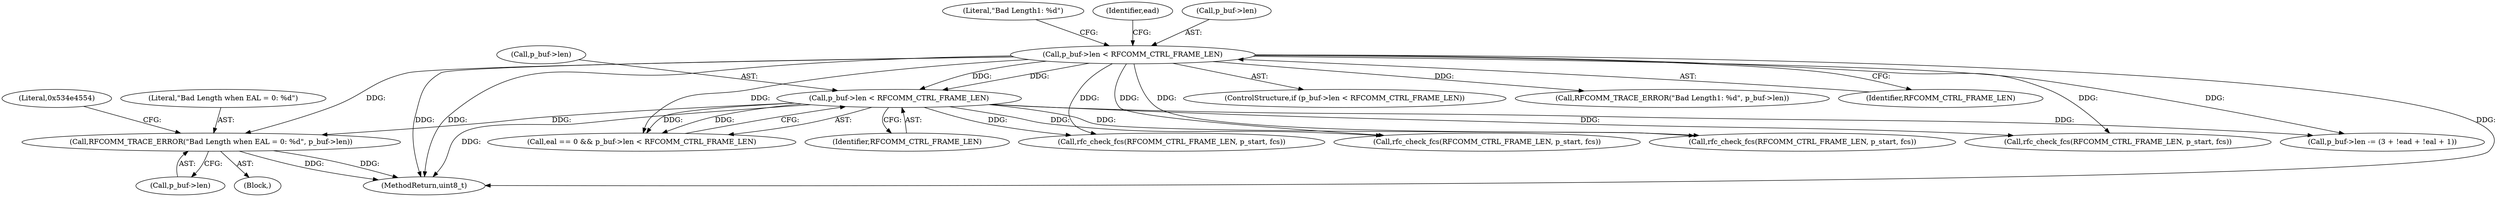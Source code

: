 digraph "0_Android_9fe27a9b445f7e911286ed31c1087ceac567736b@pointer" {
"1000209" [label="(Call,RFCOMM_TRACE_ERROR(\"Bad Length when EAL = 0: %d\", p_buf->len))"];
"1000133" [label="(Call,p_buf->len < RFCOMM_CTRL_FRAME_LEN)"];
"1000190" [label="(Call,p_buf->len < RFCOMM_CTRL_FRAME_LEN)"];
"1000140" [label="(Literal,\"Bad Length1: %d\")"];
"1000186" [label="(Call,eal == 0 && p_buf->len < RFCOMM_CTRL_FRAME_LEN)"];
"1000375" [label="(Call,rfc_check_fcs(RFCOMM_CTRL_FRAME_LEN, p_start, fcs))"];
"1000497" [label="(MethodReturn,uint8_t)"];
"1000219" [label="(Call,p_buf->len -= (3 + !ead + !eal + 1))"];
"1000147" [label="(Identifier,ead)"];
"1000209" [label="(Call,RFCOMM_TRACE_ERROR(\"Bad Length when EAL = 0: %d\", p_buf->len))"];
"1000406" [label="(Call,rfc_check_fcs(RFCOMM_CTRL_FRAME_LEN, p_start, fcs))"];
"1000133" [label="(Call,p_buf->len < RFCOMM_CTRL_FRAME_LEN)"];
"1000442" [label="(Call,rfc_check_fcs(RFCOMM_CTRL_FRAME_LEN, p_start, fcs))"];
"1000134" [label="(Call,p_buf->len)"];
"1000211" [label="(Call,p_buf->len)"];
"1000339" [label="(Call,rfc_check_fcs(RFCOMM_CTRL_FRAME_LEN, p_start, fcs))"];
"1000132" [label="(ControlStructure,if (p_buf->len < RFCOMM_CTRL_FRAME_LEN))"];
"1000139" [label="(Call,RFCOMM_TRACE_ERROR(\"Bad Length1: %d\", p_buf->len))"];
"1000137" [label="(Identifier,RFCOMM_CTRL_FRAME_LEN)"];
"1000191" [label="(Call,p_buf->len)"];
"1000208" [label="(Block,)"];
"1000194" [label="(Identifier,RFCOMM_CTRL_FRAME_LEN)"];
"1000190" [label="(Call,p_buf->len < RFCOMM_CTRL_FRAME_LEN)"];
"1000210" [label="(Literal,\"Bad Length when EAL = 0: %d\")"];
"1000215" [label="(Literal,0x534e4554)"];
"1000209" -> "1000208"  [label="AST: "];
"1000209" -> "1000211"  [label="CFG: "];
"1000210" -> "1000209"  [label="AST: "];
"1000211" -> "1000209"  [label="AST: "];
"1000215" -> "1000209"  [label="CFG: "];
"1000209" -> "1000497"  [label="DDG: "];
"1000209" -> "1000497"  [label="DDG: "];
"1000133" -> "1000209"  [label="DDG: "];
"1000190" -> "1000209"  [label="DDG: "];
"1000133" -> "1000132"  [label="AST: "];
"1000133" -> "1000137"  [label="CFG: "];
"1000134" -> "1000133"  [label="AST: "];
"1000137" -> "1000133"  [label="AST: "];
"1000140" -> "1000133"  [label="CFG: "];
"1000147" -> "1000133"  [label="CFG: "];
"1000133" -> "1000497"  [label="DDG: "];
"1000133" -> "1000497"  [label="DDG: "];
"1000133" -> "1000497"  [label="DDG: "];
"1000133" -> "1000139"  [label="DDG: "];
"1000133" -> "1000186"  [label="DDG: "];
"1000133" -> "1000190"  [label="DDG: "];
"1000133" -> "1000190"  [label="DDG: "];
"1000133" -> "1000219"  [label="DDG: "];
"1000133" -> "1000339"  [label="DDG: "];
"1000133" -> "1000375"  [label="DDG: "];
"1000133" -> "1000406"  [label="DDG: "];
"1000133" -> "1000442"  [label="DDG: "];
"1000190" -> "1000186"  [label="AST: "];
"1000190" -> "1000194"  [label="CFG: "];
"1000191" -> "1000190"  [label="AST: "];
"1000194" -> "1000190"  [label="AST: "];
"1000186" -> "1000190"  [label="CFG: "];
"1000190" -> "1000497"  [label="DDG: "];
"1000190" -> "1000186"  [label="DDG: "];
"1000190" -> "1000186"  [label="DDG: "];
"1000190" -> "1000219"  [label="DDG: "];
"1000190" -> "1000339"  [label="DDG: "];
"1000190" -> "1000375"  [label="DDG: "];
"1000190" -> "1000406"  [label="DDG: "];
"1000190" -> "1000442"  [label="DDG: "];
}
